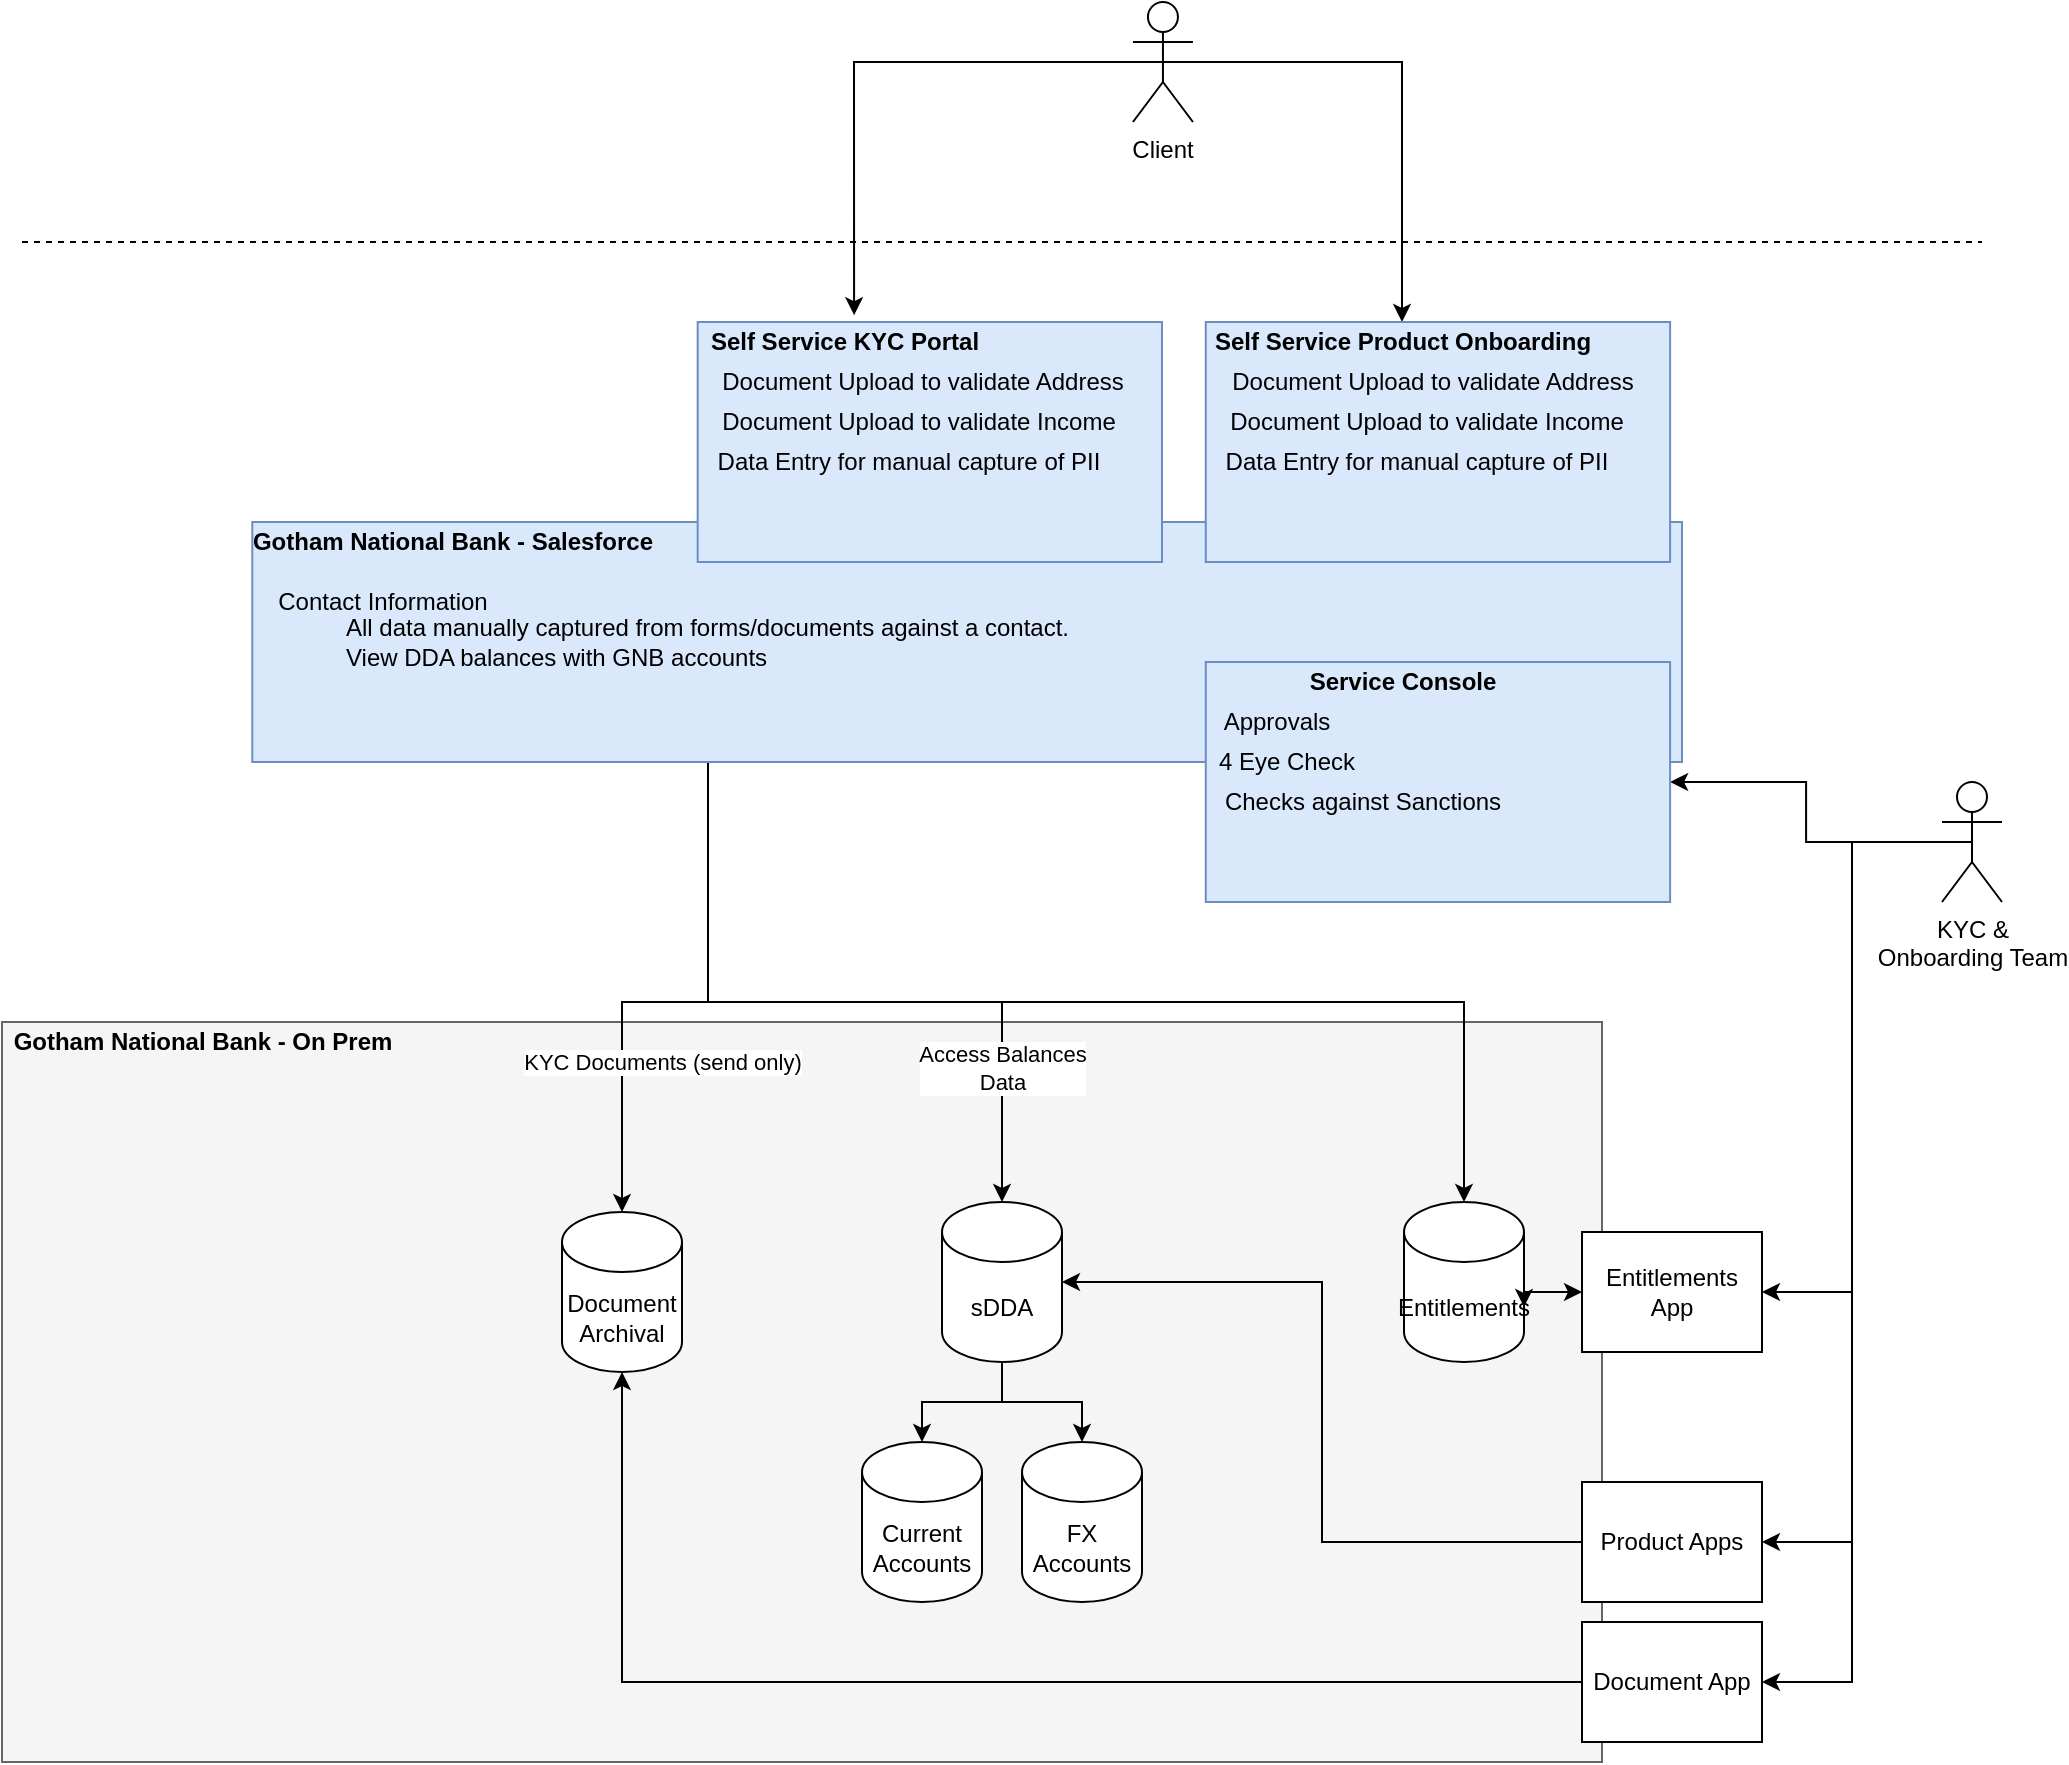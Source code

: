 <mxfile version="15.5.9" type="github" pages="3"><diagram name="Current State Gotham Architecture" id="DhqgxZ59IPgF2unSQX8N"><mxGraphModel dx="2031" dy="2243" grid="1" gridSize="10" guides="1" tooltips="1" connect="1" arrows="1" fold="1" page="1" pageScale="1" pageWidth="827" pageHeight="1169" math="0" shadow="0"><root><mxCell id="L9Ni9yWi-DkaiVigDJqh-0"/><mxCell id="L9Ni9yWi-DkaiVigDJqh-1" parent="L9Ni9yWi-DkaiVigDJqh-0"/><mxCell id="L9Ni9yWi-DkaiVigDJqh-3" value="" style="rounded=0;whiteSpace=wrap;html=1;fillColor=#f5f5f5;fontColor=#333333;strokeColor=#666666;" vertex="1" parent="L9Ni9yWi-DkaiVigDJqh-1"><mxGeometry x="540" y="450" width="800" height="370" as="geometry"/></mxCell><mxCell id="L9Ni9yWi-DkaiVigDJqh-4" value="Gotham National Bank - On Prem" style="text;html=1;align=center;verticalAlign=middle;resizable=0;points=[];autosize=1;strokeColor=none;fillColor=none;fontStyle=1" vertex="1" parent="L9Ni9yWi-DkaiVigDJqh-1"><mxGeometry x="540" y="450" width="200" height="20" as="geometry"/></mxCell><mxCell id="L9Ni9yWi-DkaiVigDJqh-6" style="edgeStyle=orthogonalEdgeStyle;rounded=0;orthogonalLoop=1;jettySize=auto;html=1;exitX=0.5;exitY=0.5;exitDx=0;exitDy=0;exitPerimeter=0;entryX=0.534;entryY=-0.171;entryDx=0;entryDy=0;entryPerimeter=0;" edge="1" parent="L9Ni9yWi-DkaiVigDJqh-1" source="L9Ni9yWi-DkaiVigDJqh-8" target="L9Ni9yWi-DkaiVigDJqh-23"><mxGeometry relative="1" as="geometry"/></mxCell><mxCell id="L9Ni9yWi-DkaiVigDJqh-7" style="edgeStyle=orthogonalEdgeStyle;rounded=0;orthogonalLoop=1;jettySize=auto;html=1;exitX=0.5;exitY=0.5;exitDx=0;exitDy=0;exitPerimeter=0;" edge="1" parent="L9Ni9yWi-DkaiVigDJqh-1" source="L9Ni9yWi-DkaiVigDJqh-8" target="L9Ni9yWi-DkaiVigDJqh-33"><mxGeometry relative="1" as="geometry"><Array as="points"><mxPoint x="1240" y="-30"/></Array></mxGeometry></mxCell><mxCell id="L9Ni9yWi-DkaiVigDJqh-8" value="Client" style="shape=umlActor;verticalLabelPosition=bottom;verticalAlign=top;html=1;outlineConnect=0;" vertex="1" parent="L9Ni9yWi-DkaiVigDJqh-1"><mxGeometry x="1105.47" y="-60" width="30" height="60" as="geometry"/></mxCell><mxCell id="L9Ni9yWi-DkaiVigDJqh-9" value="Document Archival" style="shape=cylinder3;whiteSpace=wrap;html=1;boundedLbl=1;backgroundOutline=1;size=15;" vertex="1" parent="L9Ni9yWi-DkaiVigDJqh-1"><mxGeometry x="820" y="545" width="60" height="80" as="geometry"/></mxCell><mxCell id="L9Ni9yWi-DkaiVigDJqh-10" value="&lt;div&gt;KYC Documents (send only)&lt;br&gt;&lt;/div&gt;" style="edgeStyle=orthogonalEdgeStyle;rounded=0;orthogonalLoop=1;jettySize=auto;html=1;exitX=0.5;exitY=1;exitDx=0;exitDy=0;" edge="1" parent="L9Ni9yWi-DkaiVigDJqh-1" source="L9Ni9yWi-DkaiVigDJqh-19" target="L9Ni9yWi-DkaiVigDJqh-9"><mxGeometry x="0.623" y="20" relative="1" as="geometry"><Array as="points"><mxPoint x="893" y="440"/><mxPoint x="850" y="440"/></Array><mxPoint as="offset"/></mxGeometry></mxCell><mxCell id="L9Ni9yWi-DkaiVigDJqh-11" style="edgeStyle=orthogonalEdgeStyle;rounded=0;orthogonalLoop=1;jettySize=auto;html=1;exitX=0.5;exitY=1;exitDx=0;exitDy=0;exitPerimeter=0;entryX=0.5;entryY=0;entryDx=0;entryDy=0;entryPerimeter=0;" edge="1" parent="L9Ni9yWi-DkaiVigDJqh-1" source="L9Ni9yWi-DkaiVigDJqh-13" target="L9Ni9yWi-DkaiVigDJqh-15"><mxGeometry relative="1" as="geometry"/></mxCell><mxCell id="L9Ni9yWi-DkaiVigDJqh-12" style="edgeStyle=orthogonalEdgeStyle;rounded=0;orthogonalLoop=1;jettySize=auto;html=1;exitX=0.5;exitY=1;exitDx=0;exitDy=0;exitPerimeter=0;" edge="1" parent="L9Ni9yWi-DkaiVigDJqh-1" source="L9Ni9yWi-DkaiVigDJqh-13" target="L9Ni9yWi-DkaiVigDJqh-16"><mxGeometry relative="1" as="geometry"/></mxCell><mxCell id="L9Ni9yWi-DkaiVigDJqh-13" value="sDDA" style="shape=cylinder3;whiteSpace=wrap;html=1;boundedLbl=1;backgroundOutline=1;size=15;fillColor=default;" vertex="1" parent="L9Ni9yWi-DkaiVigDJqh-1"><mxGeometry x="1010" y="540" width="60" height="80" as="geometry"/></mxCell><mxCell id="L9Ni9yWi-DkaiVigDJqh-14" value="&lt;div&gt;Access Balances&lt;br&gt;&lt;/div&gt;&lt;div&gt;Data&lt;br&gt;&lt;/div&gt;" style="edgeStyle=orthogonalEdgeStyle;rounded=0;orthogonalLoop=1;jettySize=auto;html=1;exitX=0.5;exitY=1;exitDx=0;exitDy=0;entryX=0.5;entryY=0;entryDx=0;entryDy=0;entryPerimeter=0;" edge="1" parent="L9Ni9yWi-DkaiVigDJqh-1" source="L9Ni9yWi-DkaiVigDJqh-19" target="L9Ni9yWi-DkaiVigDJqh-13"><mxGeometry x="0.731" relative="1" as="geometry"><Array as="points"><mxPoint x="893" y="440"/><mxPoint x="1040" y="440"/></Array><mxPoint as="offset"/></mxGeometry></mxCell><mxCell id="L9Ni9yWi-DkaiVigDJqh-15" value="Current Accounts" style="shape=cylinder3;whiteSpace=wrap;html=1;boundedLbl=1;backgroundOutline=1;size=15;fillColor=default;" vertex="1" parent="L9Ni9yWi-DkaiVigDJqh-1"><mxGeometry x="970" y="660" width="60" height="80" as="geometry"/></mxCell><mxCell id="L9Ni9yWi-DkaiVigDJqh-16" value="FX Accounts" style="shape=cylinder3;whiteSpace=wrap;html=1;boundedLbl=1;backgroundOutline=1;size=15;fillColor=default;" vertex="1" parent="L9Ni9yWi-DkaiVigDJqh-1"><mxGeometry x="1050" y="660" width="60" height="80" as="geometry"/></mxCell><mxCell id="L9Ni9yWi-DkaiVigDJqh-17" style="edgeStyle=orthogonalEdgeStyle;rounded=0;orthogonalLoop=1;jettySize=auto;html=1;exitX=0.5;exitY=1;exitDx=0;exitDy=0;" edge="1" parent="L9Ni9yWi-DkaiVigDJqh-1" source="L9Ni9yWi-DkaiVigDJqh-19" target="L9Ni9yWi-DkaiVigDJqh-18"><mxGeometry relative="1" as="geometry"><mxPoint x="1270.0" y="430" as="targetPoint"/><Array as="points"><mxPoint x="893" y="440"/><mxPoint x="1271" y="440"/></Array></mxGeometry></mxCell><mxCell id="L9Ni9yWi-DkaiVigDJqh-18" value="Entitlements" style="shape=cylinder3;whiteSpace=wrap;html=1;boundedLbl=1;backgroundOutline=1;size=15;fillColor=default;" vertex="1" parent="L9Ni9yWi-DkaiVigDJqh-1"><mxGeometry x="1241" y="540" width="60" height="80" as="geometry"/></mxCell><mxCell id="L9Ni9yWi-DkaiVigDJqh-19" value="" style="rounded=0;whiteSpace=wrap;html=1;fillColor=#dae8fc;strokeColor=#6c8ebf;" vertex="1" parent="L9Ni9yWi-DkaiVigDJqh-1"><mxGeometry x="665.14" y="200" width="714.86" height="120" as="geometry"/></mxCell><mxCell id="L9Ni9yWi-DkaiVigDJqh-20" value="Gotham National Bank - Salesforce" style="text;html=1;align=center;verticalAlign=middle;resizable=0;points=[];autosize=1;strokeColor=none;fillColor=none;fontStyle=1" vertex="1" parent="L9Ni9yWi-DkaiVigDJqh-1"><mxGeometry x="660" y="200" width="210" height="20" as="geometry"/></mxCell><mxCell id="L9Ni9yWi-DkaiVigDJqh-21" value="" style="group" vertex="1" connectable="0" parent="L9Ni9yWi-DkaiVigDJqh-1"><mxGeometry x="885.95" y="100" width="249.516" height="120" as="geometry"/></mxCell><mxCell id="L9Ni9yWi-DkaiVigDJqh-22" value="" style="rounded=0;whiteSpace=wrap;html=1;fillColor=#dae8fc;strokeColor=#6c8ebf;" vertex="1" parent="L9Ni9yWi-DkaiVigDJqh-21"><mxGeometry x="1.884" width="232.166" height="120" as="geometry"/></mxCell><mxCell id="L9Ni9yWi-DkaiVigDJqh-23" value="Self Service KYC Portal" style="text;html=1;align=center;verticalAlign=middle;resizable=0;points=[];autosize=1;strokeColor=none;fillColor=none;fontStyle=1" vertex="1" parent="L9Ni9yWi-DkaiVigDJqh-21"><mxGeometry x="-0.001" width="150" height="20" as="geometry"/></mxCell><mxCell id="L9Ni9yWi-DkaiVigDJqh-24" value="Document Upload to validate Address" style="text;html=1;align=center;verticalAlign=middle;resizable=0;points=[];autosize=1;strokeColor=none;fillColor=none;" vertex="1" parent="L9Ni9yWi-DkaiVigDJqh-21"><mxGeometry x="4.515" y="20" width="220" height="20" as="geometry"/></mxCell><mxCell id="L9Ni9yWi-DkaiVigDJqh-25" value="Document Upload to validate Income" style="text;html=1;align=center;verticalAlign=middle;resizable=0;points=[];autosize=1;strokeColor=none;fillColor=none;" vertex="1" parent="L9Ni9yWi-DkaiVigDJqh-21"><mxGeometry x="1.886" y="40" width="220" height="20" as="geometry"/></mxCell><mxCell id="L9Ni9yWi-DkaiVigDJqh-26" value="Data Entry for manual capture of PII" style="text;html=1;align=center;verticalAlign=middle;resizable=0;points=[];autosize=1;strokeColor=none;fillColor=none;" vertex="1" parent="L9Ni9yWi-DkaiVigDJqh-21"><mxGeometry x="1.886" y="60" width="210" height="20" as="geometry"/></mxCell><mxCell id="L9Ni9yWi-DkaiVigDJqh-30" value="" style="endArrow=none;dashed=1;html=1;rounded=0;" edge="1" parent="L9Ni9yWi-DkaiVigDJqh-1"><mxGeometry width="50" height="50" relative="1" as="geometry"><mxPoint x="550" y="60" as="sourcePoint"/><mxPoint x="1530" y="60" as="targetPoint"/></mxGeometry></mxCell><mxCell id="L9Ni9yWi-DkaiVigDJqh-31" value="" style="group" vertex="1" connectable="0" parent="L9Ni9yWi-DkaiVigDJqh-1"><mxGeometry x="1140" y="100" width="249.516" height="120" as="geometry"/></mxCell><mxCell id="L9Ni9yWi-DkaiVigDJqh-32" value="" style="rounded=0;whiteSpace=wrap;html=1;fillColor=#dae8fc;strokeColor=#6c8ebf;" vertex="1" parent="L9Ni9yWi-DkaiVigDJqh-31"><mxGeometry x="1.884" width="232.166" height="120" as="geometry"/></mxCell><mxCell id="L9Ni9yWi-DkaiVigDJqh-33" value="Self Service Product Onboarding" style="text;html=1;align=center;verticalAlign=middle;resizable=0;points=[];autosize=1;strokeColor=none;fillColor=none;fontStyle=1" vertex="1" parent="L9Ni9yWi-DkaiVigDJqh-31"><mxGeometry x="-0.001" width="200" height="20" as="geometry"/></mxCell><mxCell id="L9Ni9yWi-DkaiVigDJqh-34" value="Document Upload to validate Address" style="text;html=1;align=center;verticalAlign=middle;resizable=0;points=[];autosize=1;strokeColor=none;fillColor=none;" vertex="1" parent="L9Ni9yWi-DkaiVigDJqh-31"><mxGeometry x="4.515" y="20" width="220" height="20" as="geometry"/></mxCell><mxCell id="L9Ni9yWi-DkaiVigDJqh-35" value="Document Upload to validate Income" style="text;html=1;align=center;verticalAlign=middle;resizable=0;points=[];autosize=1;strokeColor=none;fillColor=none;" vertex="1" parent="L9Ni9yWi-DkaiVigDJqh-31"><mxGeometry x="1.886" y="40" width="220" height="20" as="geometry"/></mxCell><mxCell id="L9Ni9yWi-DkaiVigDJqh-36" value="Data Entry for manual capture of PII" style="text;html=1;align=center;verticalAlign=middle;resizable=0;points=[];autosize=1;strokeColor=none;fillColor=none;" vertex="1" parent="L9Ni9yWi-DkaiVigDJqh-31"><mxGeometry x="1.886" y="60" width="210" height="20" as="geometry"/></mxCell><mxCell id="L9Ni9yWi-DkaiVigDJqh-37" style="edgeStyle=orthogonalEdgeStyle;rounded=0;orthogonalLoop=1;jettySize=auto;html=1;exitX=0.5;exitY=0.5;exitDx=0;exitDy=0;exitPerimeter=0;entryX=1;entryY=0.5;entryDx=0;entryDy=0;" edge="1" parent="L9Ni9yWi-DkaiVigDJqh-1" source="L9Ni9yWi-DkaiVigDJqh-38" target="L9Ni9yWi-DkaiVigDJqh-40"><mxGeometry relative="1" as="geometry"/></mxCell><mxCell id="L9Ni9yWi-DkaiVigDJqh-47" style="edgeStyle=orthogonalEdgeStyle;rounded=0;orthogonalLoop=1;jettySize=auto;html=1;exitX=0.5;exitY=0.5;exitDx=0;exitDy=0;exitPerimeter=0;entryX=1;entryY=0.5;entryDx=0;entryDy=0;" edge="1" parent="L9Ni9yWi-DkaiVigDJqh-1" source="L9Ni9yWi-DkaiVigDJqh-38" target="L9Ni9yWi-DkaiVigDJqh-46"><mxGeometry relative="1" as="geometry"/></mxCell><mxCell id="L9Ni9yWi-DkaiVigDJqh-50" style="edgeStyle=orthogonalEdgeStyle;rounded=0;orthogonalLoop=1;jettySize=auto;html=1;exitX=0.5;exitY=0.5;exitDx=0;exitDy=0;exitPerimeter=0;entryX=1;entryY=0.5;entryDx=0;entryDy=0;" edge="1" parent="L9Ni9yWi-DkaiVigDJqh-1" source="L9Ni9yWi-DkaiVigDJqh-38" target="L9Ni9yWi-DkaiVigDJqh-48"><mxGeometry relative="1" as="geometry"/></mxCell><mxCell id="L9Ni9yWi-DkaiVigDJqh-51" style="edgeStyle=orthogonalEdgeStyle;rounded=0;orthogonalLoop=1;jettySize=auto;html=1;exitX=0.5;exitY=0.5;exitDx=0;exitDy=0;exitPerimeter=0;entryX=1;entryY=0.5;entryDx=0;entryDy=0;" edge="1" parent="L9Ni9yWi-DkaiVigDJqh-1" source="L9Ni9yWi-DkaiVigDJqh-38" target="L9Ni9yWi-DkaiVigDJqh-49"><mxGeometry relative="1" as="geometry"/></mxCell><mxCell id="L9Ni9yWi-DkaiVigDJqh-38" value="&lt;div&gt;KYC &amp;amp;&lt;br&gt;&lt;/div&gt;&lt;div&gt;Onboarding Team&lt;/div&gt;" style="shape=umlActor;verticalLabelPosition=bottom;verticalAlign=top;html=1;outlineConnect=0;fillColor=default;" vertex="1" parent="L9Ni9yWi-DkaiVigDJqh-1"><mxGeometry x="1510" y="330" width="30" height="60" as="geometry"/></mxCell><mxCell id="L9Ni9yWi-DkaiVigDJqh-39" value="" style="group" vertex="1" connectable="0" parent="L9Ni9yWi-DkaiVigDJqh-1"><mxGeometry x="1140" y="270" width="249.516" height="120" as="geometry"/></mxCell><mxCell id="L9Ni9yWi-DkaiVigDJqh-40" value="" style="rounded=0;whiteSpace=wrap;html=1;fillColor=#dae8fc;strokeColor=#6c8ebf;" vertex="1" parent="L9Ni9yWi-DkaiVigDJqh-39"><mxGeometry x="1.884" width="232.166" height="120" as="geometry"/></mxCell><mxCell id="L9Ni9yWi-DkaiVigDJqh-41" value="Service Console" style="text;html=1;align=center;verticalAlign=middle;resizable=0;points=[];autosize=1;strokeColor=none;fillColor=none;fontStyle=1" vertex="1" parent="L9Ni9yWi-DkaiVigDJqh-39"><mxGeometry x="44.999" width="110" height="20" as="geometry"/></mxCell><mxCell id="L9Ni9yWi-DkaiVigDJqh-42" value="Approvals" style="text;html=1;align=center;verticalAlign=middle;resizable=0;points=[];autosize=1;strokeColor=none;fillColor=none;" vertex="1" parent="L9Ni9yWi-DkaiVigDJqh-39"><mxGeometry x="1.88" y="20" width="70" height="20" as="geometry"/></mxCell><mxCell id="L9Ni9yWi-DkaiVigDJqh-43" value="4 Eye Check" style="text;html=1;align=center;verticalAlign=middle;resizable=0;points=[];autosize=1;strokeColor=none;fillColor=none;" vertex="1" parent="L9Ni9yWi-DkaiVigDJqh-39"><mxGeometry x="1.88" y="40" width="80" height="20" as="geometry"/></mxCell><mxCell id="L9Ni9yWi-DkaiVigDJqh-44" value="Checks against Sanctions " style="text;html=1;align=center;verticalAlign=middle;resizable=0;points=[];autosize=1;strokeColor=none;fillColor=none;" vertex="1" parent="L9Ni9yWi-DkaiVigDJqh-39"><mxGeometry x="1.066e-13" y="60" width="160" height="20" as="geometry"/></mxCell><mxCell id="O34wOoreDsQZOh8GfSBE-0" style="edgeStyle=orthogonalEdgeStyle;rounded=0;orthogonalLoop=1;jettySize=auto;html=1;exitX=0;exitY=0.5;exitDx=0;exitDy=0;entryX=1;entryY=0;entryDx=0;entryDy=52.5;entryPerimeter=0;startArrow=classic;startFill=1;strokeWidth=1;" edge="1" parent="L9Ni9yWi-DkaiVigDJqh-1" source="L9Ni9yWi-DkaiVigDJqh-46" target="L9Ni9yWi-DkaiVigDJqh-18"><mxGeometry relative="1" as="geometry"/></mxCell><mxCell id="L9Ni9yWi-DkaiVigDJqh-46" value="&lt;div&gt;Entitlements&lt;/div&gt;&lt;div&gt;App&lt;br&gt;&lt;/div&gt;" style="rounded=0;whiteSpace=wrap;html=1;fillColor=default;" vertex="1" parent="L9Ni9yWi-DkaiVigDJqh-1"><mxGeometry x="1330" y="555" width="90" height="60" as="geometry"/></mxCell><mxCell id="L9Ni9yWi-DkaiVigDJqh-53" style="edgeStyle=orthogonalEdgeStyle;rounded=0;orthogonalLoop=1;jettySize=auto;html=1;exitX=0;exitY=0.5;exitDx=0;exitDy=0;entryX=1;entryY=0.5;entryDx=0;entryDy=0;entryPerimeter=0;" edge="1" parent="L9Ni9yWi-DkaiVigDJqh-1" source="L9Ni9yWi-DkaiVigDJqh-48" target="L9Ni9yWi-DkaiVigDJqh-13"><mxGeometry relative="1" as="geometry"/></mxCell><mxCell id="L9Ni9yWi-DkaiVigDJqh-48" value="Product Apps" style="rounded=0;whiteSpace=wrap;html=1;fillColor=default;" vertex="1" parent="L9Ni9yWi-DkaiVigDJqh-1"><mxGeometry x="1330" y="680" width="90" height="60" as="geometry"/></mxCell><mxCell id="L9Ni9yWi-DkaiVigDJqh-54" style="edgeStyle=orthogonalEdgeStyle;rounded=0;orthogonalLoop=1;jettySize=auto;html=1;exitX=0;exitY=0.5;exitDx=0;exitDy=0;entryX=0.5;entryY=1;entryDx=0;entryDy=0;entryPerimeter=0;" edge="1" parent="L9Ni9yWi-DkaiVigDJqh-1" source="L9Ni9yWi-DkaiVigDJqh-49" target="L9Ni9yWi-DkaiVigDJqh-9"><mxGeometry relative="1" as="geometry"/></mxCell><mxCell id="L9Ni9yWi-DkaiVigDJqh-49" value="Document App" style="rounded=0;whiteSpace=wrap;html=1;fillColor=default;" vertex="1" parent="L9Ni9yWi-DkaiVigDJqh-1"><mxGeometry x="1330" y="750" width="90" height="60" as="geometry"/></mxCell><mxCell id="Ic45ZnxYUU0Ax6_5zXxS-0" value="&lt;div&gt;Contact Information&lt;br&gt;&lt;/div&gt;" style="text;html=1;align=center;verticalAlign=middle;resizable=0;points=[];autosize=1;strokeColor=none;fillColor=none;" vertex="1" parent="L9Ni9yWi-DkaiVigDJqh-1"><mxGeometry x="670.0" y="230" width="120" height="20" as="geometry"/></mxCell><mxCell id="Ic45ZnxYUU0Ax6_5zXxS-1" value="&lt;div&gt;All data manually captured from forms/documents against a contact.&lt;/div&gt;&lt;div&gt;View DDA balances with GNB accounts&lt;br&gt;&lt;/div&gt;" style="text;html=1;align=left;verticalAlign=middle;resizable=0;points=[];autosize=1;strokeColor=none;fillColor=none;" vertex="1" parent="L9Ni9yWi-DkaiVigDJqh-1"><mxGeometry x="710" y="245" width="390" height="30" as="geometry"/></mxCell></root></mxGraphModel></diagram><diagram name="What should improve" id="sIiBreh2KDUEda_cOQu7"><mxGraphModel dx="2031" dy="2243" grid="1" gridSize="10" guides="1" tooltips="1" connect="1" arrows="1" fold="1" page="1" pageScale="1" pageWidth="827" pageHeight="1169" math="0" shadow="0"><root><mxCell id="ol1a8Y_Lk9VTpkjOBViA-0"/><mxCell id="ol1a8Y_Lk9VTpkjOBViA-1" parent="ol1a8Y_Lk9VTpkjOBViA-0"/><mxCell id="QCJ15FAVGqGgxZp-jieX-12" style="edgeStyle=orthogonalEdgeStyle;rounded=0;orthogonalLoop=1;jettySize=auto;html=1;exitX=1;exitY=0.5;exitDx=0;exitDy=0;entryX=0.5;entryY=0;entryDx=0;entryDy=0;startArrow=classic;startFill=1;" edge="1" parent="ol1a8Y_Lk9VTpkjOBViA-1" source="QCJ15FAVGqGgxZp-jieX-11" target="QCJ15FAVGqGgxZp-jieX-2"><mxGeometry relative="1" as="geometry"/></mxCell><mxCell id="QCJ15FAVGqGgxZp-jieX-11" value="" style="rounded=0;whiteSpace=wrap;html=1;fillColor=default;" vertex="1" parent="ol1a8Y_Lk9VTpkjOBViA-1"><mxGeometry x="960" y="-240" width="340" height="130" as="geometry"/></mxCell><mxCell id="ol1a8Y_Lk9VTpkjOBViA-3" value="" style="rounded=0;whiteSpace=wrap;html=1;fillColor=#f5f5f5;fontColor=#333333;strokeColor=#666666;" vertex="1" parent="ol1a8Y_Lk9VTpkjOBViA-1"><mxGeometry x="540" y="450" width="800" height="370" as="geometry"/></mxCell><mxCell id="ol1a8Y_Lk9VTpkjOBViA-4" value="Gotham National Bank - On Prem" style="text;html=1;align=center;verticalAlign=middle;resizable=0;points=[];autosize=1;strokeColor=none;fillColor=none;fontStyle=1" vertex="1" parent="ol1a8Y_Lk9VTpkjOBViA-1"><mxGeometry x="540" y="450" width="200" height="20" as="geometry"/></mxCell><mxCell id="ol1a8Y_Lk9VTpkjOBViA-5" style="edgeStyle=orthogonalEdgeStyle;rounded=0;orthogonalLoop=1;jettySize=auto;html=1;exitX=0.5;exitY=0.5;exitDx=0;exitDy=0;exitPerimeter=0;entryX=0.534;entryY=-0.171;entryDx=0;entryDy=0;entryPerimeter=0;" edge="1" parent="ol1a8Y_Lk9VTpkjOBViA-1" source="ol1a8Y_Lk9VTpkjOBViA-7" target="ol1a8Y_Lk9VTpkjOBViA-22"><mxGeometry relative="1" as="geometry"/></mxCell><mxCell id="ol1a8Y_Lk9VTpkjOBViA-6" style="edgeStyle=orthogonalEdgeStyle;rounded=0;orthogonalLoop=1;jettySize=auto;html=1;exitX=0.5;exitY=0.5;exitDx=0;exitDy=0;exitPerimeter=0;" edge="1" parent="ol1a8Y_Lk9VTpkjOBViA-1" source="ol1a8Y_Lk9VTpkjOBViA-7" target="ol1a8Y_Lk9VTpkjOBViA-32"><mxGeometry relative="1" as="geometry"><Array as="points"><mxPoint x="1240" y="-30"/></Array></mxGeometry></mxCell><mxCell id="ol1a8Y_Lk9VTpkjOBViA-7" value="Client" style="shape=umlActor;verticalLabelPosition=bottom;verticalAlign=top;html=1;outlineConnect=0;" vertex="1" parent="ol1a8Y_Lk9VTpkjOBViA-1"><mxGeometry x="1105.47" y="-60" width="30" height="60" as="geometry"/></mxCell><mxCell id="ol1a8Y_Lk9VTpkjOBViA-8" value="Document Archival" style="shape=cylinder3;whiteSpace=wrap;html=1;boundedLbl=1;backgroundOutline=1;size=15;" vertex="1" parent="ol1a8Y_Lk9VTpkjOBViA-1"><mxGeometry x="820" y="545" width="60" height="80" as="geometry"/></mxCell><mxCell id="ol1a8Y_Lk9VTpkjOBViA-9" value="&lt;div&gt;KYC Documents (send only)&lt;br&gt;&lt;/div&gt;" style="edgeStyle=orthogonalEdgeStyle;rounded=0;orthogonalLoop=1;jettySize=auto;html=1;exitX=0.5;exitY=1;exitDx=0;exitDy=0;" edge="1" parent="ol1a8Y_Lk9VTpkjOBViA-1" source="ol1a8Y_Lk9VTpkjOBViA-18" target="ol1a8Y_Lk9VTpkjOBViA-8"><mxGeometry x="0.623" y="20" relative="1" as="geometry"><Array as="points"><mxPoint x="893" y="440"/><mxPoint x="850" y="440"/></Array><mxPoint as="offset"/></mxGeometry></mxCell><mxCell id="ol1a8Y_Lk9VTpkjOBViA-10" style="edgeStyle=orthogonalEdgeStyle;rounded=0;orthogonalLoop=1;jettySize=auto;html=1;exitX=0.5;exitY=1;exitDx=0;exitDy=0;exitPerimeter=0;entryX=0.5;entryY=0;entryDx=0;entryDy=0;entryPerimeter=0;" edge="1" parent="ol1a8Y_Lk9VTpkjOBViA-1" source="ol1a8Y_Lk9VTpkjOBViA-12" target="ol1a8Y_Lk9VTpkjOBViA-14"><mxGeometry relative="1" as="geometry"/></mxCell><mxCell id="ol1a8Y_Lk9VTpkjOBViA-11" style="edgeStyle=orthogonalEdgeStyle;rounded=0;orthogonalLoop=1;jettySize=auto;html=1;exitX=0.5;exitY=1;exitDx=0;exitDy=0;exitPerimeter=0;" edge="1" parent="ol1a8Y_Lk9VTpkjOBViA-1" source="ol1a8Y_Lk9VTpkjOBViA-12" target="ol1a8Y_Lk9VTpkjOBViA-15"><mxGeometry relative="1" as="geometry"/></mxCell><mxCell id="ol1a8Y_Lk9VTpkjOBViA-12" value="sDDA" style="shape=cylinder3;whiteSpace=wrap;html=1;boundedLbl=1;backgroundOutline=1;size=15;fillColor=default;" vertex="1" parent="ol1a8Y_Lk9VTpkjOBViA-1"><mxGeometry x="1010" y="540" width="60" height="80" as="geometry"/></mxCell><mxCell id="ol1a8Y_Lk9VTpkjOBViA-13" value="&lt;div&gt;Access Balances&lt;br&gt;&lt;/div&gt;&lt;div&gt;Data&lt;br&gt;&lt;/div&gt;" style="edgeStyle=orthogonalEdgeStyle;rounded=0;orthogonalLoop=1;jettySize=auto;html=1;exitX=0.5;exitY=1;exitDx=0;exitDy=0;entryX=0.5;entryY=0;entryDx=0;entryDy=0;entryPerimeter=0;" edge="1" parent="ol1a8Y_Lk9VTpkjOBViA-1" source="ol1a8Y_Lk9VTpkjOBViA-18" target="ol1a8Y_Lk9VTpkjOBViA-12"><mxGeometry x="0.731" relative="1" as="geometry"><Array as="points"><mxPoint x="893" y="440"/><mxPoint x="1040" y="440"/></Array><mxPoint as="offset"/></mxGeometry></mxCell><mxCell id="ol1a8Y_Lk9VTpkjOBViA-14" value="Current Accounts" style="shape=cylinder3;whiteSpace=wrap;html=1;boundedLbl=1;backgroundOutline=1;size=15;fillColor=default;" vertex="1" parent="ol1a8Y_Lk9VTpkjOBViA-1"><mxGeometry x="970" y="660" width="60" height="80" as="geometry"/></mxCell><mxCell id="ol1a8Y_Lk9VTpkjOBViA-15" value="FX Accounts" style="shape=cylinder3;whiteSpace=wrap;html=1;boundedLbl=1;backgroundOutline=1;size=15;fillColor=default;" vertex="1" parent="ol1a8Y_Lk9VTpkjOBViA-1"><mxGeometry x="1050" y="660" width="60" height="80" as="geometry"/></mxCell><mxCell id="ol1a8Y_Lk9VTpkjOBViA-16" style="edgeStyle=orthogonalEdgeStyle;rounded=0;orthogonalLoop=1;jettySize=auto;html=1;exitX=0.5;exitY=1;exitDx=0;exitDy=0;" edge="1" parent="ol1a8Y_Lk9VTpkjOBViA-1" source="ol1a8Y_Lk9VTpkjOBViA-18" target="ol1a8Y_Lk9VTpkjOBViA-17"><mxGeometry relative="1" as="geometry"><mxPoint x="1270.0" y="430" as="targetPoint"/><Array as="points"><mxPoint x="893" y="440"/><mxPoint x="1271" y="440"/></Array></mxGeometry></mxCell><mxCell id="ol1a8Y_Lk9VTpkjOBViA-17" value="Entitlements" style="shape=cylinder3;whiteSpace=wrap;html=1;boundedLbl=1;backgroundOutline=1;size=15;fillColor=default;" vertex="1" parent="ol1a8Y_Lk9VTpkjOBViA-1"><mxGeometry x="1241" y="540" width="60" height="80" as="geometry"/></mxCell><mxCell id="ol1a8Y_Lk9VTpkjOBViA-18" value="" style="rounded=0;whiteSpace=wrap;html=1;fillColor=#dae8fc;strokeColor=#6c8ebf;" vertex="1" parent="ol1a8Y_Lk9VTpkjOBViA-1"><mxGeometry x="665.14" y="200" width="884.86" height="120" as="geometry"/></mxCell><mxCell id="ol1a8Y_Lk9VTpkjOBViA-19" value="Gotham National Bank - Salesforce" style="text;html=1;align=center;verticalAlign=middle;resizable=0;points=[];autosize=1;strokeColor=none;fillColor=none;fontStyle=1" vertex="1" parent="ol1a8Y_Lk9VTpkjOBViA-1"><mxGeometry x="660" y="200" width="210" height="20" as="geometry"/></mxCell><mxCell id="ol1a8Y_Lk9VTpkjOBViA-26" value="&lt;div&gt;Contact Information&lt;br&gt;&lt;/div&gt;" style="text;html=1;align=center;verticalAlign=middle;resizable=0;points=[];autosize=1;strokeColor=none;fillColor=none;fontStyle=1" vertex="1" parent="ol1a8Y_Lk9VTpkjOBViA-1"><mxGeometry x="665.0" y="230" width="130" height="20" as="geometry"/></mxCell><mxCell id="ol1a8Y_Lk9VTpkjOBViA-29" value="" style="endArrow=none;dashed=1;html=1;rounded=0;" edge="1" parent="ol1a8Y_Lk9VTpkjOBViA-1"><mxGeometry width="50" height="50" relative="1" as="geometry"><mxPoint x="550" y="60" as="sourcePoint"/><mxPoint x="1530" y="60" as="targetPoint"/></mxGeometry></mxCell><mxCell id="ol1a8Y_Lk9VTpkjOBViA-36" style="edgeStyle=orthogonalEdgeStyle;rounded=0;orthogonalLoop=1;jettySize=auto;html=1;exitX=0.5;exitY=0.5;exitDx=0;exitDy=0;exitPerimeter=0;entryX=1;entryY=0.5;entryDx=0;entryDy=0;" edge="1" parent="ol1a8Y_Lk9VTpkjOBViA-1" source="ol1a8Y_Lk9VTpkjOBViA-40" target="ol1a8Y_Lk9VTpkjOBViA-42"><mxGeometry relative="1" as="geometry"/></mxCell><mxCell id="ol1a8Y_Lk9VTpkjOBViA-37" style="edgeStyle=orthogonalEdgeStyle;rounded=0;orthogonalLoop=1;jettySize=auto;html=1;exitX=0.5;exitY=0.5;exitDx=0;exitDy=0;exitPerimeter=0;entryX=1;entryY=0.5;entryDx=0;entryDy=0;" edge="1" parent="ol1a8Y_Lk9VTpkjOBViA-1" source="ol1a8Y_Lk9VTpkjOBViA-40" target="ol1a8Y_Lk9VTpkjOBViA-47"><mxGeometry relative="1" as="geometry"/></mxCell><mxCell id="ol1a8Y_Lk9VTpkjOBViA-38" style="edgeStyle=orthogonalEdgeStyle;rounded=0;orthogonalLoop=1;jettySize=auto;html=1;exitX=0.5;exitY=0.5;exitDx=0;exitDy=0;exitPerimeter=0;entryX=1;entryY=0.5;entryDx=0;entryDy=0;" edge="1" parent="ol1a8Y_Lk9VTpkjOBViA-1" source="ol1a8Y_Lk9VTpkjOBViA-40" target="ol1a8Y_Lk9VTpkjOBViA-49"><mxGeometry relative="1" as="geometry"/></mxCell><mxCell id="ol1a8Y_Lk9VTpkjOBViA-39" style="edgeStyle=orthogonalEdgeStyle;rounded=0;orthogonalLoop=1;jettySize=auto;html=1;exitX=0.5;exitY=0.5;exitDx=0;exitDy=0;exitPerimeter=0;entryX=1;entryY=0.5;entryDx=0;entryDy=0;fillColor=#f8cecc;strokeColor=#b85450;strokeWidth=3;" edge="1" parent="ol1a8Y_Lk9VTpkjOBViA-1" source="ol1a8Y_Lk9VTpkjOBViA-40" target="ol1a8Y_Lk9VTpkjOBViA-51"><mxGeometry relative="1" as="geometry"/></mxCell><mxCell id="ol1a8Y_Lk9VTpkjOBViA-40" value="&lt;div&gt;KYC &amp;amp;&lt;br&gt;&lt;/div&gt;&lt;div&gt;Onboarding Team&lt;/div&gt;" style="shape=umlActor;verticalLabelPosition=bottom;verticalAlign=top;html=1;outlineConnect=0;fillColor=default;" vertex="1" parent="ol1a8Y_Lk9VTpkjOBViA-1"><mxGeometry x="1510" y="350" width="30" height="60" as="geometry"/></mxCell><mxCell id="ol1a8Y_Lk9VTpkjOBViA-41" value="" style="group" vertex="1" connectable="0" parent="ol1a8Y_Lk9VTpkjOBViA-1"><mxGeometry x="1140" y="270" width="249.516" height="120" as="geometry"/></mxCell><mxCell id="ol1a8Y_Lk9VTpkjOBViA-42" value="" style="rounded=0;whiteSpace=wrap;html=1;fillColor=#dae8fc;strokeColor=#6c8ebf;" vertex="1" parent="ol1a8Y_Lk9VTpkjOBViA-41"><mxGeometry x="1.884" width="232.166" height="120" as="geometry"/></mxCell><mxCell id="ol1a8Y_Lk9VTpkjOBViA-43" value="Service Console" style="text;html=1;align=center;verticalAlign=middle;resizable=0;points=[];autosize=1;strokeColor=none;fillColor=none;fontStyle=1" vertex="1" parent="ol1a8Y_Lk9VTpkjOBViA-41"><mxGeometry x="44.999" width="110" height="20" as="geometry"/></mxCell><mxCell id="ol1a8Y_Lk9VTpkjOBViA-44" value="Approvals" style="text;html=1;align=center;verticalAlign=middle;resizable=0;points=[];autosize=1;strokeColor=none;fillColor=none;" vertex="1" parent="ol1a8Y_Lk9VTpkjOBViA-41"><mxGeometry x="1.88" y="20" width="70" height="20" as="geometry"/></mxCell><mxCell id="ol1a8Y_Lk9VTpkjOBViA-45" value="&lt;div&gt;&lt;br&gt;&lt;/div&gt;&lt;div&gt;&lt;br&gt;&lt;/div&gt;" style="text;html=1;align=center;verticalAlign=middle;resizable=0;points=[];autosize=1;strokeColor=none;fillColor=none;" vertex="1" parent="ol1a8Y_Lk9VTpkjOBViA-41"><mxGeometry x="31.88" y="35" width="20" height="30" as="geometry"/></mxCell><mxCell id="ol1a8Y_Lk9VTpkjOBViA-46" value="Checks against Sanctions " style="text;html=1;align=center;verticalAlign=middle;resizable=0;points=[];autosize=1;strokeColor=none;fillColor=none;" vertex="1" parent="ol1a8Y_Lk9VTpkjOBViA-41"><mxGeometry x="1.066e-13" y="60" width="160" height="20" as="geometry"/></mxCell><mxCell id="31D7JVRqpFe_peGZwiCn-1" style="edgeStyle=orthogonalEdgeStyle;rounded=0;orthogonalLoop=1;jettySize=auto;html=1;exitX=0;exitY=0.5;exitDx=0;exitDy=0;entryX=1;entryY=0;entryDx=0;entryDy=52.5;entryPerimeter=0;startArrow=classic;startFill=1;strokeWidth=1;" edge="1" parent="ol1a8Y_Lk9VTpkjOBViA-1" source="ol1a8Y_Lk9VTpkjOBViA-47" target="ol1a8Y_Lk9VTpkjOBViA-17"><mxGeometry relative="1" as="geometry"/></mxCell><mxCell id="ol1a8Y_Lk9VTpkjOBViA-47" value="&lt;div&gt;Entitlements&lt;/div&gt;&lt;div&gt;App&lt;br&gt;&lt;/div&gt;" style="rounded=0;whiteSpace=wrap;html=1;fillColor=default;" vertex="1" parent="ol1a8Y_Lk9VTpkjOBViA-1"><mxGeometry x="1330" y="555" width="90" height="60" as="geometry"/></mxCell><mxCell id="ol1a8Y_Lk9VTpkjOBViA-48" style="edgeStyle=orthogonalEdgeStyle;rounded=0;orthogonalLoop=1;jettySize=auto;html=1;exitX=0;exitY=0.5;exitDx=0;exitDy=0;entryX=1;entryY=0.5;entryDx=0;entryDy=0;entryPerimeter=0;" edge="1" parent="ol1a8Y_Lk9VTpkjOBViA-1" source="ol1a8Y_Lk9VTpkjOBViA-49" target="ol1a8Y_Lk9VTpkjOBViA-12"><mxGeometry relative="1" as="geometry"/></mxCell><mxCell id="ol1a8Y_Lk9VTpkjOBViA-49" value="Product Apps" style="rounded=0;whiteSpace=wrap;html=1;fillColor=default;" vertex="1" parent="ol1a8Y_Lk9VTpkjOBViA-1"><mxGeometry x="1330" y="680" width="90" height="60" as="geometry"/></mxCell><mxCell id="ol1a8Y_Lk9VTpkjOBViA-50" style="edgeStyle=orthogonalEdgeStyle;rounded=0;orthogonalLoop=1;jettySize=auto;html=1;exitX=0;exitY=0.5;exitDx=0;exitDy=0;entryX=0.5;entryY=1;entryDx=0;entryDy=0;entryPerimeter=0;fillColor=#f8cecc;strokeColor=#b85450;strokeWidth=3;" edge="1" parent="ol1a8Y_Lk9VTpkjOBViA-1" source="ol1a8Y_Lk9VTpkjOBViA-51" target="ol1a8Y_Lk9VTpkjOBViA-8"><mxGeometry relative="1" as="geometry"/></mxCell><mxCell id="ol1a8Y_Lk9VTpkjOBViA-51" value="Document App" style="rounded=0;whiteSpace=wrap;html=1;fillColor=default;" vertex="1" parent="ol1a8Y_Lk9VTpkjOBViA-1"><mxGeometry x="1330" y="750" width="90" height="60" as="geometry"/></mxCell><mxCell id="QCJ15FAVGqGgxZp-jieX-0" value="TInk" style="text;html=1;align=center;verticalAlign=middle;resizable=0;points=[];autosize=1;strokeColor=none;fillColor=none;" vertex="1" parent="ol1a8Y_Lk9VTpkjOBViA-1"><mxGeometry x="1790" y="100" width="40" height="20" as="geometry"/></mxCell><mxCell id="QCJ15FAVGqGgxZp-jieX-2" value="Tink Link" style="rounded=0;whiteSpace=wrap;html=1;fillColor=default;" vertex="1" parent="ol1a8Y_Lk9VTpkjOBViA-1"><mxGeometry x="1860" y="60" width="120" height="60" as="geometry"/></mxCell><mxCell id="QCJ15FAVGqGgxZp-jieX-9" style="edgeStyle=orthogonalEdgeStyle;rounded=0;orthogonalLoop=1;jettySize=auto;html=1;exitX=0.5;exitY=1;exitDx=0;exitDy=0;entryX=0.5;entryY=0.5;entryDx=0;entryDy=0;entryPerimeter=0;" edge="1" parent="ol1a8Y_Lk9VTpkjOBViA-1" source="QCJ15FAVGqGgxZp-jieX-4" target="ol1a8Y_Lk9VTpkjOBViA-7"><mxGeometry relative="1" as="geometry"><Array as="points"><mxPoint x="1060" y="-30"/></Array></mxGeometry></mxCell><mxCell id="QCJ15FAVGqGgxZp-jieX-4" value="Arkham Current Account" style="rounded=1;whiteSpace=wrap;html=1;fillColor=default;" vertex="1" parent="ol1a8Y_Lk9VTpkjOBViA-1"><mxGeometry x="1000" y="-200" width="120" height="60" as="geometry"/></mxCell><mxCell id="QCJ15FAVGqGgxZp-jieX-10" style="edgeStyle=orthogonalEdgeStyle;rounded=0;orthogonalLoop=1;jettySize=auto;html=1;exitX=0.5;exitY=1;exitDx=0;exitDy=0;entryX=0.5;entryY=0.5;entryDx=0;entryDy=0;entryPerimeter=0;" edge="1" parent="ol1a8Y_Lk9VTpkjOBViA-1" source="QCJ15FAVGqGgxZp-jieX-5" target="ol1a8Y_Lk9VTpkjOBViA-7"><mxGeometry relative="1" as="geometry"><Array as="points"><mxPoint x="1210" y="-30"/></Array></mxGeometry></mxCell><mxCell id="QCJ15FAVGqGgxZp-jieX-5" value="Wayne Mortgage" style="rounded=1;whiteSpace=wrap;html=1;fillColor=default;" vertex="1" parent="ol1a8Y_Lk9VTpkjOBViA-1"><mxGeometry x="1150" y="-200" width="120" height="60" as="geometry"/></mxCell><mxCell id="QCJ15FAVGqGgxZp-jieX-13" value="Income Check" style="rounded=0;whiteSpace=wrap;html=1;fillColor=#fff2cc;strokeColor=#d6b656;" vertex="1" parent="ol1a8Y_Lk9VTpkjOBViA-1"><mxGeometry x="1710" y="130" width="120" height="60" as="geometry"/></mxCell><mxCell id="ol1a8Y_Lk9VTpkjOBViA-21" value="" style="rounded=0;whiteSpace=wrap;html=1;fillColor=#dae8fc;strokeColor=#6c8ebf;" vertex="1" parent="ol1a8Y_Lk9VTpkjOBViA-1"><mxGeometry x="887.834" y="100" width="232.166" height="120" as="geometry"/></mxCell><mxCell id="ol1a8Y_Lk9VTpkjOBViA-22" value="Self Service KYC Portal" style="text;html=1;align=center;verticalAlign=middle;resizable=0;points=[];autosize=1;strokeColor=none;fillColor=none;fontStyle=1" vertex="1" parent="ol1a8Y_Lk9VTpkjOBViA-1"><mxGeometry x="885.949" y="100" width="150" height="20" as="geometry"/></mxCell><mxCell id="ol1a8Y_Lk9VTpkjOBViA-23" value="Document Upload to validate Address" style="text;html=1;align=center;verticalAlign=middle;resizable=0;points=[];autosize=1;strokeColor=none;fillColor=none;" vertex="1" parent="ol1a8Y_Lk9VTpkjOBViA-1"><mxGeometry x="890.465" y="120" width="220" height="20" as="geometry"/></mxCell><mxCell id="ol1a8Y_Lk9VTpkjOBViA-24" value="&lt;b&gt;Document Upload to validate Income&lt;/b&gt;" style="text;html=1;align=center;verticalAlign=middle;resizable=0;points=[];autosize=1;strokeColor=#b85450;fillColor=#f8cecc;" vertex="1" parent="ol1a8Y_Lk9VTpkjOBViA-1"><mxGeometry x="887.836" y="140" width="220" height="20" as="geometry"/></mxCell><mxCell id="ol1a8Y_Lk9VTpkjOBViA-25" value="Data Entry for manual capture of PII" style="text;html=1;align=center;verticalAlign=middle;resizable=0;points=[];autosize=1;strokeColor=none;fillColor=none;" vertex="1" parent="ol1a8Y_Lk9VTpkjOBViA-1"><mxGeometry x="887.836" y="160" width="210" height="20" as="geometry"/></mxCell><mxCell id="QCJ15FAVGqGgxZp-jieX-16" style="edgeStyle=orthogonalEdgeStyle;rounded=0;orthogonalLoop=1;jettySize=auto;html=1;exitX=1;exitY=0.5;exitDx=0;exitDy=0;entryX=0;entryY=0.5;entryDx=0;entryDy=0;startArrow=classic;startFill=1;" edge="1" parent="ol1a8Y_Lk9VTpkjOBViA-1" source="QCJ15FAVGqGgxZp-jieX-15" target="QCJ15FAVGqGgxZp-jieX-13"><mxGeometry relative="1" as="geometry"/></mxCell><mxCell id="0NBVHXEz5uY4Epohy6Gq-1" style="edgeStyle=orthogonalEdgeStyle;rounded=0;orthogonalLoop=1;jettySize=auto;html=1;exitX=1;exitY=0.5;exitDx=0;exitDy=0;entryX=0;entryY=0.5;entryDx=0;entryDy=0;startArrow=classic;startFill=1;strokeWidth=1;" edge="1" parent="ol1a8Y_Lk9VTpkjOBViA-1" source="QCJ15FAVGqGgxZp-jieX-15" target="0NBVHXEz5uY4Epohy6Gq-0"><mxGeometry relative="1" as="geometry"/></mxCell><mxCell id="0NBVHXEz5uY4Epohy6Gq-3" style="edgeStyle=orthogonalEdgeStyle;rounded=0;orthogonalLoop=1;jettySize=auto;html=1;exitX=1;exitY=0.5;exitDx=0;exitDy=0;entryX=0;entryY=0.5;entryDx=0;entryDy=0;startArrow=classic;startFill=1;strokeWidth=1;" edge="1" parent="ol1a8Y_Lk9VTpkjOBViA-1" source="QCJ15FAVGqGgxZp-jieX-15" target="0NBVHXEz5uY4Epohy6Gq-2"><mxGeometry relative="1" as="geometry"/></mxCell><mxCell id="QCJ15FAVGqGgxZp-jieX-15" value="Tink Integration" style="rounded=1;whiteSpace=wrap;html=1;fillColor=#ffe6cc;strokeColor=#d79b00;" vertex="1" parent="ol1a8Y_Lk9VTpkjOBViA-1"><mxGeometry x="1460" y="230" width="120" height="60" as="geometry"/></mxCell><mxCell id="O2MRyd23tOqUuMKTmXrN-0" value="" style="rounded=0;whiteSpace=wrap;html=1;fillColor=#ffe6cc;strokeColor=#d79b00;" vertex="1" parent="ol1a8Y_Lk9VTpkjOBViA-1"><mxGeometry x="1790" y="100" width="190" height="250" as="geometry"/></mxCell><mxCell id="O2MRyd23tOqUuMKTmXrN-1" value="Tink API" style="text;html=1;align=center;verticalAlign=middle;resizable=0;points=[];autosize=1;strokeColor=none;fillColor=none;fontStyle=1" vertex="1" parent="ol1a8Y_Lk9VTpkjOBViA-1"><mxGeometry x="1790" y="100" width="60" height="20" as="geometry"/></mxCell><mxCell id="O2MRyd23tOqUuMKTmXrN-2" value="Tink Link" style="rounded=0;whiteSpace=wrap;html=1;fillColor=#ffe6cc;strokeColor=#d79b00;" vertex="1" parent="ol1a8Y_Lk9VTpkjOBViA-1"><mxGeometry x="1860" y="60" width="120" height="330" as="geometry"/></mxCell><mxCell id="O2MRyd23tOqUuMKTmXrN-3" value="Income Check" style="rounded=0;whiteSpace=wrap;html=1;fillColor=#fff2cc;strokeColor=#d6b656;" vertex="1" parent="ol1a8Y_Lk9VTpkjOBViA-1"><mxGeometry x="1710" y="130" width="120" height="60" as="geometry"/></mxCell><mxCell id="O2MRyd23tOqUuMKTmXrN-5" value="&lt;div align=&quot;left&quot;&gt;We can now store salary, with a date time stamp, for every one of our customers.&lt;/div&gt;&lt;div&gt;We can validate other Accounts in realtime with AccountCheck&lt;/div&gt;&lt;div&gt;We can improve contact data quality by consuming other bank's identity data.&lt;/div&gt;&lt;div&gt;Provide more information than just GNB's accounts for the client&lt;br&gt;&lt;/div&gt;" style="text;html=1;align=left;verticalAlign=middle;resizable=0;points=[];autosize=1;strokeColor=none;fillColor=none;" vertex="1" parent="ol1a8Y_Lk9VTpkjOBViA-1"><mxGeometry x="700" y="245" width="450" height="60" as="geometry"/></mxCell><mxCell id="0NBVHXEz5uY4Epohy6Gq-0" value="Account Check" style="rounded=0;whiteSpace=wrap;html=1;fillColor=#fff2cc;strokeColor=#d6b656;" vertex="1" parent="ol1a8Y_Lk9VTpkjOBViA-1"><mxGeometry x="1710" y="200" width="120" height="60" as="geometry"/></mxCell><mxCell id="ol1a8Y_Lk9VTpkjOBViA-31" value="" style="rounded=0;whiteSpace=wrap;html=1;fillColor=#dae8fc;strokeColor=#6c8ebf;" vertex="1" parent="ol1a8Y_Lk9VTpkjOBViA-1"><mxGeometry x="1142.04" y="100" width="267.96" height="120" as="geometry"/></mxCell><mxCell id="ol1a8Y_Lk9VTpkjOBViA-32" value="Self Service Product Onboarding" style="text;html=1;align=center;verticalAlign=middle;resizable=0;points=[];autosize=1;strokeColor=none;fillColor=none;fontStyle=1" vertex="1" parent="ol1a8Y_Lk9VTpkjOBViA-1"><mxGeometry x="1139.999" y="100" width="200" height="20" as="geometry"/></mxCell><mxCell id="ol1a8Y_Lk9VTpkjOBViA-33" value="Document Upload to validate other account" style="text;html=1;align=center;verticalAlign=middle;resizable=0;points=[];autosize=1;strokeColor=#b85450;fillColor=#f8cecc;fontStyle=1" vertex="1" parent="ol1a8Y_Lk9VTpkjOBViA-1"><mxGeometry x="1142.044" y="120" width="260" height="20" as="geometry"/></mxCell><mxCell id="ol1a8Y_Lk9VTpkjOBViA-34" value="Document Upload to validate Income" style="text;html=1;align=center;verticalAlign=middle;resizable=0;points=[];autosize=1;strokeColor=#b85450;fillColor=#f8cecc;fontStyle=1" vertex="1" parent="ol1a8Y_Lk9VTpkjOBViA-1"><mxGeometry x="1142.041" y="140" width="220" height="20" as="geometry"/></mxCell><mxCell id="ol1a8Y_Lk9VTpkjOBViA-35" value="Data Entry for manual capture of PII" style="text;html=1;align=center;verticalAlign=middle;resizable=0;points=[];autosize=1;strokeColor=none;fillColor=none;" vertex="1" parent="ol1a8Y_Lk9VTpkjOBViA-1"><mxGeometry x="1142.041" y="160" width="210" height="20" as="geometry"/></mxCell><mxCell id="0NBVHXEz5uY4Epohy6Gq-2" value="Identity Data" style="rounded=0;whiteSpace=wrap;html=1;fillColor=#fff2cc;strokeColor=#d6b656;" vertex="1" parent="ol1a8Y_Lk9VTpkjOBViA-1"><mxGeometry x="1710" y="270" width="120" height="60" as="geometry"/></mxCell><mxCell id="MgaA088kPiNyVblweRAR-0" value="4 Eye Checkon physical documents" style="text;html=1;align=center;verticalAlign=middle;resizable=0;points=[];autosize=1;strokeColor=#b85450;fillColor=#f8cecc;fontStyle=1" vertex="1" parent="ol1a8Y_Lk9VTpkjOBViA-1"><mxGeometry x="1141.88" y="310" width="220" height="20" as="geometry"/></mxCell></root></mxGraphModel></diagram><diagram name="Future State" id="RqNpqer9eIvAcHQfoH0P"><mxGraphModel dx="2370" dy="2422" grid="1" gridSize="10" guides="1" tooltips="1" connect="1" arrows="1" fold="1" page="1" pageScale="1" pageWidth="827" pageHeight="1169" math="0" shadow="0"><root><mxCell id="KaGNpg0Kt-gvW_TPAPvM-0"/><mxCell id="KaGNpg0Kt-gvW_TPAPvM-1" parent="KaGNpg0Kt-gvW_TPAPvM-0"/><mxCell id="KaGNpg0Kt-gvW_TPAPvM-2" style="edgeStyle=orthogonalEdgeStyle;rounded=0;orthogonalLoop=1;jettySize=auto;html=1;exitX=1;exitY=0.5;exitDx=0;exitDy=0;entryX=0.5;entryY=0;entryDx=0;entryDy=0;startArrow=classic;startFill=1;" edge="1" parent="KaGNpg0Kt-gvW_TPAPvM-1" source="KaGNpg0Kt-gvW_TPAPvM-3"><mxGeometry relative="1" as="geometry"><mxPoint x="1920" y="60" as="targetPoint"/></mxGeometry></mxCell><mxCell id="KaGNpg0Kt-gvW_TPAPvM-3" value="" style="rounded=0;whiteSpace=wrap;html=1;fillColor=default;" vertex="1" parent="KaGNpg0Kt-gvW_TPAPvM-1"><mxGeometry x="960" y="-240" width="340" height="130" as="geometry"/></mxCell><mxCell id="KaGNpg0Kt-gvW_TPAPvM-5" value="" style="rounded=0;whiteSpace=wrap;html=1;fillColor=#f5f5f5;fontColor=#333333;strokeColor=#666666;" vertex="1" parent="KaGNpg0Kt-gvW_TPAPvM-1"><mxGeometry x="540" y="450" width="800" height="370" as="geometry"/></mxCell><mxCell id="KaGNpg0Kt-gvW_TPAPvM-6" value="Gotham National Bank - On Prem" style="text;html=1;align=center;verticalAlign=middle;resizable=0;points=[];autosize=1;strokeColor=none;fillColor=none;fontStyle=1" vertex="1" parent="KaGNpg0Kt-gvW_TPAPvM-1"><mxGeometry x="540" y="450" width="200" height="20" as="geometry"/></mxCell><mxCell id="KaGNpg0Kt-gvW_TPAPvM-7" style="edgeStyle=orthogonalEdgeStyle;rounded=0;orthogonalLoop=1;jettySize=auto;html=1;exitX=0.5;exitY=0.5;exitDx=0;exitDy=0;exitPerimeter=0;entryX=0.534;entryY=-0.171;entryDx=0;entryDy=0;entryPerimeter=0;" edge="1" parent="KaGNpg0Kt-gvW_TPAPvM-1" source="KaGNpg0Kt-gvW_TPAPvM-9" target="KaGNpg0Kt-gvW_TPAPvM-56"><mxGeometry relative="1" as="geometry"/></mxCell><mxCell id="KaGNpg0Kt-gvW_TPAPvM-8" style="edgeStyle=orthogonalEdgeStyle;rounded=0;orthogonalLoop=1;jettySize=auto;html=1;exitX=0.5;exitY=0.5;exitDx=0;exitDy=0;exitPerimeter=0;" edge="1" parent="KaGNpg0Kt-gvW_TPAPvM-1" source="KaGNpg0Kt-gvW_TPAPvM-9" target="KaGNpg0Kt-gvW_TPAPvM-28"><mxGeometry relative="1" as="geometry"><Array as="points"><mxPoint x="1240" y="-30"/></Array></mxGeometry></mxCell><mxCell id="KaGNpg0Kt-gvW_TPAPvM-9" value="Client" style="shape=umlActor;verticalLabelPosition=bottom;verticalAlign=top;html=1;outlineConnect=0;" vertex="1" parent="KaGNpg0Kt-gvW_TPAPvM-1"><mxGeometry x="1105.47" y="-60" width="30" height="60" as="geometry"/></mxCell><mxCell id="KaGNpg0Kt-gvW_TPAPvM-10" value="Document Archival" style="shape=cylinder3;whiteSpace=wrap;html=1;boundedLbl=1;backgroundOutline=1;size=15;" vertex="1" parent="KaGNpg0Kt-gvW_TPAPvM-1"><mxGeometry x="820" y="545" width="60" height="80" as="geometry"/></mxCell><mxCell id="KaGNpg0Kt-gvW_TPAPvM-11" value="&lt;div&gt;KYC Documents (send only)&lt;br&gt;&lt;/div&gt;" style="edgeStyle=orthogonalEdgeStyle;rounded=0;orthogonalLoop=1;jettySize=auto;html=1;exitX=0.5;exitY=1;exitDx=0;exitDy=0;" edge="1" parent="KaGNpg0Kt-gvW_TPAPvM-1" source="KaGNpg0Kt-gvW_TPAPvM-20" target="KaGNpg0Kt-gvW_TPAPvM-10"><mxGeometry x="0.623" y="20" relative="1" as="geometry"><Array as="points"><mxPoint x="893" y="440"/><mxPoint x="850" y="440"/></Array><mxPoint as="offset"/></mxGeometry></mxCell><mxCell id="KaGNpg0Kt-gvW_TPAPvM-12" style="edgeStyle=orthogonalEdgeStyle;rounded=0;orthogonalLoop=1;jettySize=auto;html=1;exitX=0.5;exitY=1;exitDx=0;exitDy=0;exitPerimeter=0;entryX=0.5;entryY=0;entryDx=0;entryDy=0;entryPerimeter=0;" edge="1" parent="KaGNpg0Kt-gvW_TPAPvM-1" source="KaGNpg0Kt-gvW_TPAPvM-14" target="KaGNpg0Kt-gvW_TPAPvM-16"><mxGeometry relative="1" as="geometry"/></mxCell><mxCell id="KaGNpg0Kt-gvW_TPAPvM-13" style="edgeStyle=orthogonalEdgeStyle;rounded=0;orthogonalLoop=1;jettySize=auto;html=1;exitX=0.5;exitY=1;exitDx=0;exitDy=0;exitPerimeter=0;" edge="1" parent="KaGNpg0Kt-gvW_TPAPvM-1" source="KaGNpg0Kt-gvW_TPAPvM-14" target="KaGNpg0Kt-gvW_TPAPvM-17"><mxGeometry relative="1" as="geometry"/></mxCell><mxCell id="KaGNpg0Kt-gvW_TPAPvM-14" value="sDDA" style="shape=cylinder3;whiteSpace=wrap;html=1;boundedLbl=1;backgroundOutline=1;size=15;fillColor=default;" vertex="1" parent="KaGNpg0Kt-gvW_TPAPvM-1"><mxGeometry x="1010" y="540" width="60" height="80" as="geometry"/></mxCell><mxCell id="KaGNpg0Kt-gvW_TPAPvM-15" value="&lt;div&gt;Access Balances&lt;br&gt;&lt;/div&gt;&lt;div&gt;Data&lt;br&gt;&lt;/div&gt;" style="edgeStyle=orthogonalEdgeStyle;rounded=0;orthogonalLoop=1;jettySize=auto;html=1;exitX=0.5;exitY=1;exitDx=0;exitDy=0;entryX=0.5;entryY=0;entryDx=0;entryDy=0;entryPerimeter=0;" edge="1" parent="KaGNpg0Kt-gvW_TPAPvM-1" source="KaGNpg0Kt-gvW_TPAPvM-20" target="KaGNpg0Kt-gvW_TPAPvM-14"><mxGeometry x="0.731" relative="1" as="geometry"><Array as="points"><mxPoint x="893" y="440"/><mxPoint x="1040" y="440"/></Array><mxPoint as="offset"/></mxGeometry></mxCell><mxCell id="KaGNpg0Kt-gvW_TPAPvM-16" value="Current Accounts" style="shape=cylinder3;whiteSpace=wrap;html=1;boundedLbl=1;backgroundOutline=1;size=15;fillColor=default;" vertex="1" parent="KaGNpg0Kt-gvW_TPAPvM-1"><mxGeometry x="970" y="660" width="60" height="80" as="geometry"/></mxCell><mxCell id="KaGNpg0Kt-gvW_TPAPvM-17" value="FX Accounts" style="shape=cylinder3;whiteSpace=wrap;html=1;boundedLbl=1;backgroundOutline=1;size=15;fillColor=default;" vertex="1" parent="KaGNpg0Kt-gvW_TPAPvM-1"><mxGeometry x="1050" y="660" width="60" height="80" as="geometry"/></mxCell><mxCell id="KaGNpg0Kt-gvW_TPAPvM-18" style="edgeStyle=orthogonalEdgeStyle;rounded=0;orthogonalLoop=1;jettySize=auto;html=1;exitX=0.5;exitY=1;exitDx=0;exitDy=0;" edge="1" parent="KaGNpg0Kt-gvW_TPAPvM-1" source="KaGNpg0Kt-gvW_TPAPvM-20" target="KaGNpg0Kt-gvW_TPAPvM-19"><mxGeometry relative="1" as="geometry"><mxPoint x="1270.0" y="430" as="targetPoint"/><Array as="points"><mxPoint x="893" y="440"/><mxPoint x="1271" y="440"/></Array></mxGeometry></mxCell><mxCell id="KaGNpg0Kt-gvW_TPAPvM-19" value="Entitlements" style="shape=cylinder3;whiteSpace=wrap;html=1;boundedLbl=1;backgroundOutline=1;size=15;fillColor=default;" vertex="1" parent="KaGNpg0Kt-gvW_TPAPvM-1"><mxGeometry x="1241" y="540" width="60" height="80" as="geometry"/></mxCell><mxCell id="KaGNpg0Kt-gvW_TPAPvM-20" value="" style="rounded=0;whiteSpace=wrap;html=1;fillColor=#dae8fc;strokeColor=#6c8ebf;" vertex="1" parent="KaGNpg0Kt-gvW_TPAPvM-1"><mxGeometry x="665.14" y="200" width="884.86" height="120" as="geometry"/></mxCell><mxCell id="KaGNpg0Kt-gvW_TPAPvM-21" value="Gotham National Bank - Salesforce" style="text;html=1;align=center;verticalAlign=middle;resizable=0;points=[];autosize=1;strokeColor=none;fillColor=none;fontStyle=1" vertex="1" parent="KaGNpg0Kt-gvW_TPAPvM-1"><mxGeometry x="660" y="200" width="210" height="20" as="geometry"/></mxCell><mxCell id="KaGNpg0Kt-gvW_TPAPvM-25" value="" style="endArrow=none;dashed=1;html=1;rounded=0;" edge="1" parent="KaGNpg0Kt-gvW_TPAPvM-1"><mxGeometry width="50" height="50" relative="1" as="geometry"><mxPoint x="550" y="60" as="sourcePoint"/><mxPoint x="1530" y="60" as="targetPoint"/></mxGeometry></mxCell><mxCell id="KaGNpg0Kt-gvW_TPAPvM-26" value="" style="group" vertex="1" connectable="0" parent="KaGNpg0Kt-gvW_TPAPvM-1"><mxGeometry x="1140" y="100" width="249.516" height="120" as="geometry"/></mxCell><mxCell id="KaGNpg0Kt-gvW_TPAPvM-27" value="" style="rounded=0;whiteSpace=wrap;html=1;fillColor=#dae8fc;strokeColor=#6c8ebf;" vertex="1" parent="KaGNpg0Kt-gvW_TPAPvM-26"><mxGeometry x="1.884" width="232.166" height="120" as="geometry"/></mxCell><mxCell id="KaGNpg0Kt-gvW_TPAPvM-28" value="Self Service Product Onboarding" style="text;html=1;align=center;verticalAlign=middle;resizable=0;points=[];autosize=1;strokeColor=none;fillColor=none;fontStyle=1" vertex="1" parent="KaGNpg0Kt-gvW_TPAPvM-26"><mxGeometry x="-0.001" width="200" height="20" as="geometry"/></mxCell><mxCell id="KaGNpg0Kt-gvW_TPAPvM-29" value="Document Upload to validate Address" style="text;html=1;align=center;verticalAlign=middle;resizable=0;points=[];autosize=1;strokeColor=#82b366;fillColor=#d5e8d4;" vertex="1" parent="KaGNpg0Kt-gvW_TPAPvM-26"><mxGeometry x="4.515" y="20" width="220" height="20" as="geometry"/></mxCell><mxCell id="KaGNpg0Kt-gvW_TPAPvM-31" value="Data Entry for manual capture of PII" style="text;html=1;align=center;verticalAlign=middle;resizable=0;points=[];autosize=1;strokeColor=#82b366;fillColor=#d5e8d4;" vertex="1" parent="KaGNpg0Kt-gvW_TPAPvM-26"><mxGeometry x="1.886" y="60" width="210" height="20" as="geometry"/></mxCell><mxCell id="s7JacNceiHOcDTfLdch3-2" value="Income validated by Tink" style="text;html=1;align=left;verticalAlign=middle;resizable=0;points=[];autosize=1;strokeColor=#82b366;fillColor=#d5e8d4;" vertex="1" parent="KaGNpg0Kt-gvW_TPAPvM-26"><mxGeometry x="9.996" y="40" width="150" height="20" as="geometry"/></mxCell><mxCell id="KaGNpg0Kt-gvW_TPAPvM-32" style="edgeStyle=orthogonalEdgeStyle;rounded=0;orthogonalLoop=1;jettySize=auto;html=1;exitX=0.5;exitY=0.5;exitDx=0;exitDy=0;exitPerimeter=0;entryX=1;entryY=0.5;entryDx=0;entryDy=0;" edge="1" parent="KaGNpg0Kt-gvW_TPAPvM-1" source="KaGNpg0Kt-gvW_TPAPvM-36" target="KaGNpg0Kt-gvW_TPAPvM-38"><mxGeometry relative="1" as="geometry"/></mxCell><mxCell id="KaGNpg0Kt-gvW_TPAPvM-33" style="edgeStyle=orthogonalEdgeStyle;rounded=0;orthogonalLoop=1;jettySize=auto;html=1;exitX=0.5;exitY=0.5;exitDx=0;exitDy=0;exitPerimeter=0;entryX=1;entryY=0.5;entryDx=0;entryDy=0;" edge="1" parent="KaGNpg0Kt-gvW_TPAPvM-1" source="KaGNpg0Kt-gvW_TPAPvM-36" target="KaGNpg0Kt-gvW_TPAPvM-43"><mxGeometry relative="1" as="geometry"/></mxCell><mxCell id="KaGNpg0Kt-gvW_TPAPvM-34" style="edgeStyle=orthogonalEdgeStyle;rounded=0;orthogonalLoop=1;jettySize=auto;html=1;exitX=0.5;exitY=0.5;exitDx=0;exitDy=0;exitPerimeter=0;entryX=1;entryY=0.5;entryDx=0;entryDy=0;" edge="1" parent="KaGNpg0Kt-gvW_TPAPvM-1" source="KaGNpg0Kt-gvW_TPAPvM-36" target="KaGNpg0Kt-gvW_TPAPvM-45"><mxGeometry relative="1" as="geometry"/></mxCell><mxCell id="KaGNpg0Kt-gvW_TPAPvM-36" value="&lt;div&gt;KYC &amp;amp;&lt;br&gt;&lt;/div&gt;&lt;div&gt;Onboarding Team&lt;/div&gt;" style="shape=umlActor;verticalLabelPosition=bottom;verticalAlign=top;html=1;outlineConnect=0;fillColor=default;" vertex="1" parent="KaGNpg0Kt-gvW_TPAPvM-1"><mxGeometry x="1510" y="350" width="30" height="60" as="geometry"/></mxCell><mxCell id="KaGNpg0Kt-gvW_TPAPvM-37" value="" style="group" vertex="1" connectable="0" parent="KaGNpg0Kt-gvW_TPAPvM-1"><mxGeometry x="1140" y="270" width="249.516" height="120" as="geometry"/></mxCell><mxCell id="KaGNpg0Kt-gvW_TPAPvM-38" value="" style="rounded=0;whiteSpace=wrap;html=1;fillColor=#dae8fc;strokeColor=#6c8ebf;" vertex="1" parent="KaGNpg0Kt-gvW_TPAPvM-37"><mxGeometry x="1.884" width="232.166" height="120" as="geometry"/></mxCell><mxCell id="KaGNpg0Kt-gvW_TPAPvM-39" value="Service Console" style="text;html=1;align=center;verticalAlign=middle;resizable=0;points=[];autosize=1;strokeColor=none;fillColor=none;fontStyle=1" vertex="1" parent="KaGNpg0Kt-gvW_TPAPvM-37"><mxGeometry x="44.999" width="110" height="20" as="geometry"/></mxCell><mxCell id="KaGNpg0Kt-gvW_TPAPvM-40" value="Approvals" style="text;html=1;align=center;verticalAlign=middle;resizable=0;points=[];autosize=1;strokeColor=none;fillColor=none;" vertex="1" parent="KaGNpg0Kt-gvW_TPAPvM-37"><mxGeometry x="1.88" y="20" width="70" height="20" as="geometry"/></mxCell><mxCell id="KaGNpg0Kt-gvW_TPAPvM-41" value="Reduced time on document reviews" style="text;html=1;align=center;verticalAlign=middle;resizable=0;points=[];autosize=1;strokeColor=#82b366;fillColor=#d5e8d4;fontStyle=1" vertex="1" parent="KaGNpg0Kt-gvW_TPAPvM-37"><mxGeometry x="1.88" y="40" width="220" height="20" as="geometry"/></mxCell><mxCell id="KaGNpg0Kt-gvW_TPAPvM-42" value="Checks against Sanctions " style="text;html=1;align=center;verticalAlign=middle;resizable=0;points=[];autosize=1;strokeColor=none;fillColor=none;" vertex="1" parent="KaGNpg0Kt-gvW_TPAPvM-37"><mxGeometry x="1.066e-13" y="60" width="160" height="20" as="geometry"/></mxCell><mxCell id="KaGNpg0Kt-gvW_TPAPvM-43" value="&lt;div&gt;Entitlements&lt;/div&gt;&lt;div&gt;App&lt;br&gt;&lt;/div&gt;" style="rounded=0;whiteSpace=wrap;html=1;fillColor=default;" vertex="1" parent="KaGNpg0Kt-gvW_TPAPvM-1"><mxGeometry x="1330" y="555" width="90" height="60" as="geometry"/></mxCell><mxCell id="KaGNpg0Kt-gvW_TPAPvM-44" style="edgeStyle=orthogonalEdgeStyle;rounded=0;orthogonalLoop=1;jettySize=auto;html=1;exitX=0;exitY=0.5;exitDx=0;exitDy=0;entryX=1;entryY=0.5;entryDx=0;entryDy=0;entryPerimeter=0;" edge="1" parent="KaGNpg0Kt-gvW_TPAPvM-1" source="KaGNpg0Kt-gvW_TPAPvM-45" target="KaGNpg0Kt-gvW_TPAPvM-14"><mxGeometry relative="1" as="geometry"/></mxCell><mxCell id="KaGNpg0Kt-gvW_TPAPvM-45" value="Product Apps" style="rounded=0;whiteSpace=wrap;html=1;fillColor=default;" vertex="1" parent="KaGNpg0Kt-gvW_TPAPvM-1"><mxGeometry x="1330" y="680" width="90" height="60" as="geometry"/></mxCell><mxCell id="KaGNpg0Kt-gvW_TPAPvM-50" style="edgeStyle=orthogonalEdgeStyle;rounded=0;orthogonalLoop=1;jettySize=auto;html=1;exitX=0.5;exitY=1;exitDx=0;exitDy=0;entryX=0.5;entryY=0.5;entryDx=0;entryDy=0;entryPerimeter=0;" edge="1" parent="KaGNpg0Kt-gvW_TPAPvM-1" source="KaGNpg0Kt-gvW_TPAPvM-51" target="KaGNpg0Kt-gvW_TPAPvM-9"><mxGeometry relative="1" as="geometry"><Array as="points"><mxPoint x="1060" y="-30"/></Array></mxGeometry></mxCell><mxCell id="KaGNpg0Kt-gvW_TPAPvM-51" value="Arkham Current Account" style="rounded=1;whiteSpace=wrap;html=1;fillColor=default;" vertex="1" parent="KaGNpg0Kt-gvW_TPAPvM-1"><mxGeometry x="1000" y="-200" width="120" height="60" as="geometry"/></mxCell><mxCell id="KaGNpg0Kt-gvW_TPAPvM-52" style="edgeStyle=orthogonalEdgeStyle;rounded=0;orthogonalLoop=1;jettySize=auto;html=1;exitX=0.5;exitY=1;exitDx=0;exitDy=0;entryX=0.5;entryY=0.5;entryDx=0;entryDy=0;entryPerimeter=0;" edge="1" parent="KaGNpg0Kt-gvW_TPAPvM-1" source="KaGNpg0Kt-gvW_TPAPvM-53" target="KaGNpg0Kt-gvW_TPAPvM-9"><mxGeometry relative="1" as="geometry"><Array as="points"><mxPoint x="1210" y="-30"/></Array></mxGeometry></mxCell><mxCell id="KaGNpg0Kt-gvW_TPAPvM-53" value="Wayne Mortgage" style="rounded=1;whiteSpace=wrap;html=1;fillColor=default;" vertex="1" parent="KaGNpg0Kt-gvW_TPAPvM-1"><mxGeometry x="1150" y="-200" width="120" height="60" as="geometry"/></mxCell><mxCell id="KaGNpg0Kt-gvW_TPAPvM-55" value="" style="rounded=0;whiteSpace=wrap;html=1;fillColor=#dae8fc;strokeColor=#6c8ebf;" vertex="1" parent="KaGNpg0Kt-gvW_TPAPvM-1"><mxGeometry x="887.834" y="100" width="232.166" height="120" as="geometry"/></mxCell><mxCell id="KaGNpg0Kt-gvW_TPAPvM-56" value="Self Service KYC Portal" style="text;html=1;align=center;verticalAlign=middle;resizable=0;points=[];autosize=1;strokeColor=none;fillColor=none;fontStyle=1" vertex="1" parent="KaGNpg0Kt-gvW_TPAPvM-1"><mxGeometry x="885.949" y="100" width="150" height="20" as="geometry"/></mxCell><mxCell id="KaGNpg0Kt-gvW_TPAPvM-57" value="Document Upload to validate Address" style="text;html=1;align=center;verticalAlign=middle;resizable=0;points=[];autosize=1;strokeColor=none;fillColor=none;" vertex="1" parent="KaGNpg0Kt-gvW_TPAPvM-1"><mxGeometry x="890.465" y="120" width="220" height="20" as="geometry"/></mxCell><mxCell id="KaGNpg0Kt-gvW_TPAPvM-59" value="Data Entry for manual capture of PII" style="text;html=1;align=center;verticalAlign=middle;resizable=0;points=[];autosize=1;strokeColor=none;fillColor=none;" vertex="1" parent="KaGNpg0Kt-gvW_TPAPvM-1"><mxGeometry x="887.836" y="160" width="210" height="20" as="geometry"/></mxCell><mxCell id="s7JacNceiHOcDTfLdch3-1" value="Income validated by TInk" style="text;html=1;align=left;verticalAlign=middle;resizable=0;points=[];autosize=1;strokeColor=#82b366;fillColor=#d5e8d4;" vertex="1" parent="KaGNpg0Kt-gvW_TPAPvM-1"><mxGeometry x="896.996" y="140" width="150" height="20" as="geometry"/></mxCell><mxCell id="UL20aRbQALKe0KXoH6-i-0" value="" style="rounded=0;whiteSpace=wrap;html=1;fillColor=#dae8fc;strokeColor=#6c8ebf;" vertex="1" parent="KaGNpg0Kt-gvW_TPAPvM-1"><mxGeometry x="1142.04" y="100" width="267.96" height="120" as="geometry"/></mxCell><mxCell id="UL20aRbQALKe0KXoH6-i-1" value="Self Service Product Onboarding" style="text;html=1;align=center;verticalAlign=middle;resizable=0;points=[];autosize=1;strokeColor=none;fillColor=none;fontStyle=1" vertex="1" parent="KaGNpg0Kt-gvW_TPAPvM-1"><mxGeometry x="1139.999" y="100" width="200" height="20" as="geometry"/></mxCell><mxCell id="UL20aRbQALKe0KXoH6-i-2" value="Validate otherAccounts with Tink" style="text;html=1;align=center;verticalAlign=middle;resizable=0;points=[];autosize=1;strokeColor=#82b366;fillColor=#d5e8d4;fontStyle=0" vertex="1" parent="KaGNpg0Kt-gvW_TPAPvM-1"><mxGeometry x="1158.044" y="120" width="190" height="20" as="geometry"/></mxCell><mxCell id="UL20aRbQALKe0KXoH6-i-3" value="Income validated by Tink" style="text;html=1;align=center;verticalAlign=middle;resizable=0;points=[];autosize=1;strokeColor=#82b366;fillColor=#d5e8d4;fontStyle=0" vertex="1" parent="KaGNpg0Kt-gvW_TPAPvM-1"><mxGeometry x="1153.041" y="140" width="150" height="20" as="geometry"/></mxCell><mxCell id="UL20aRbQALKe0KXoH6-i-4" value="Reduced data needed with Identify service" style="text;html=1;align=center;verticalAlign=middle;resizable=0;points=[];autosize=1;strokeColor=#82b366;fillColor=#d5e8d4;" vertex="1" parent="KaGNpg0Kt-gvW_TPAPvM-1"><mxGeometry x="1153.041" y="160" width="250" height="20" as="geometry"/></mxCell><mxCell id="ajXwTu2jexCzrJ1aQQaR-12" value="TInk" style="text;html=1;align=center;verticalAlign=middle;resizable=0;points=[];autosize=1;strokeColor=none;fillColor=none;" vertex="1" parent="KaGNpg0Kt-gvW_TPAPvM-1"><mxGeometry x="1800" y="110" width="40" height="20" as="geometry"/></mxCell><mxCell id="ajXwTu2jexCzrJ1aQQaR-13" value="Tink Link" style="rounded=0;whiteSpace=wrap;html=1;fillColor=default;" vertex="1" parent="KaGNpg0Kt-gvW_TPAPvM-1"><mxGeometry x="1870" y="70" width="120" height="60" as="geometry"/></mxCell><mxCell id="ajXwTu2jexCzrJ1aQQaR-14" value="Income Check" style="rounded=0;whiteSpace=wrap;html=1;fillColor=#fff2cc;strokeColor=#d6b656;" vertex="1" parent="KaGNpg0Kt-gvW_TPAPvM-1"><mxGeometry x="1720" y="140" width="120" height="60" as="geometry"/></mxCell><mxCell id="ajXwTu2jexCzrJ1aQQaR-15" style="edgeStyle=orthogonalEdgeStyle;rounded=0;orthogonalLoop=1;jettySize=auto;html=1;exitX=1;exitY=0.5;exitDx=0;exitDy=0;entryX=0;entryY=0.5;entryDx=0;entryDy=0;startArrow=classic;startFill=1;" edge="1" parent="KaGNpg0Kt-gvW_TPAPvM-1" target="ajXwTu2jexCzrJ1aQQaR-14" source="VSj3hpOmXDVNiGfr5Ojn-0"><mxGeometry relative="1" as="geometry"><mxPoint x="1590" y="270" as="sourcePoint"/></mxGeometry></mxCell><mxCell id="ajXwTu2jexCzrJ1aQQaR-16" style="edgeStyle=orthogonalEdgeStyle;rounded=0;orthogonalLoop=1;jettySize=auto;html=1;exitX=1;exitY=0.5;exitDx=0;exitDy=0;entryX=0;entryY=0.5;entryDx=0;entryDy=0;startArrow=classic;startFill=1;strokeWidth=1;" edge="1" parent="KaGNpg0Kt-gvW_TPAPvM-1" target="ajXwTu2jexCzrJ1aQQaR-22" source="VSj3hpOmXDVNiGfr5Ojn-0"><mxGeometry relative="1" as="geometry"><mxPoint x="1590" y="270" as="sourcePoint"/></mxGeometry></mxCell><mxCell id="ajXwTu2jexCzrJ1aQQaR-17" style="edgeStyle=orthogonalEdgeStyle;rounded=0;orthogonalLoop=1;jettySize=auto;html=1;exitX=1;exitY=0.5;exitDx=0;exitDy=0;entryX=0;entryY=0.5;entryDx=0;entryDy=0;startArrow=classic;startFill=1;strokeWidth=1;" edge="1" parent="KaGNpg0Kt-gvW_TPAPvM-1" target="ajXwTu2jexCzrJ1aQQaR-23" source="VSj3hpOmXDVNiGfr5Ojn-0"><mxGeometry relative="1" as="geometry"><mxPoint x="1590" y="270" as="sourcePoint"/></mxGeometry></mxCell><mxCell id="ajXwTu2jexCzrJ1aQQaR-18" value="" style="rounded=0;whiteSpace=wrap;html=1;fillColor=#ffe6cc;strokeColor=#d79b00;" vertex="1" parent="KaGNpg0Kt-gvW_TPAPvM-1"><mxGeometry x="1800" y="110" width="190" height="250" as="geometry"/></mxCell><mxCell id="ajXwTu2jexCzrJ1aQQaR-19" value="Tink API" style="text;html=1;align=center;verticalAlign=middle;resizable=0;points=[];autosize=1;strokeColor=none;fillColor=none;fontStyle=1" vertex="1" parent="KaGNpg0Kt-gvW_TPAPvM-1"><mxGeometry x="1800" y="110" width="60" height="20" as="geometry"/></mxCell><mxCell id="ajXwTu2jexCzrJ1aQQaR-20" value="Tink Link" style="rounded=0;whiteSpace=wrap;html=1;fillColor=#ffe6cc;strokeColor=#d79b00;" vertex="1" parent="KaGNpg0Kt-gvW_TPAPvM-1"><mxGeometry x="1870" y="70" width="120" height="330" as="geometry"/></mxCell><mxCell id="ajXwTu2jexCzrJ1aQQaR-21" value="Income Check" style="rounded=0;whiteSpace=wrap;html=1;fillColor=#fff2cc;strokeColor=#d6b656;" vertex="1" parent="KaGNpg0Kt-gvW_TPAPvM-1"><mxGeometry x="1720" y="140" width="120" height="60" as="geometry"/></mxCell><mxCell id="ajXwTu2jexCzrJ1aQQaR-22" value="Account Check" style="rounded=0;whiteSpace=wrap;html=1;fillColor=#fff2cc;strokeColor=#d6b656;" vertex="1" parent="KaGNpg0Kt-gvW_TPAPvM-1"><mxGeometry x="1720" y="210" width="120" height="60" as="geometry"/></mxCell><mxCell id="ajXwTu2jexCzrJ1aQQaR-23" value="Identity Data" style="rounded=0;whiteSpace=wrap;html=1;fillColor=#fff2cc;strokeColor=#d6b656;" vertex="1" parent="KaGNpg0Kt-gvW_TPAPvM-1"><mxGeometry x="1720" y="280" width="120" height="60" as="geometry"/></mxCell><mxCell id="VSj3hpOmXDVNiGfr5Ojn-0" value="Tink Integration" style="rounded=1;whiteSpace=wrap;html=1;fillColor=#ffe6cc;strokeColor=#d79b00;" vertex="1" parent="KaGNpg0Kt-gvW_TPAPvM-1"><mxGeometry x="1460" y="230" width="120" height="60" as="geometry"/></mxCell><mxCell id="SDNBVICvr_GrtUY4-lQ2-0" value="&lt;div align=&quot;left&quot;&gt;We can now store salary, with a date time stamp, for every one of our customers.&lt;/div&gt;&lt;div&gt;We can validate other Accounts in realtime with AccountCheck&lt;/div&gt;&lt;div&gt;We can improve contact data quality by consuming other bank's identity data.&lt;/div&gt;&lt;div&gt;Provide more information than just GNB's accounts for the client&lt;br&gt;&lt;/div&gt;" style="text;html=1;align=left;verticalAlign=middle;resizable=0;points=[];autosize=1;strokeColor=none;fillColor=none;" vertex="1" parent="KaGNpg0Kt-gvW_TPAPvM-1"><mxGeometry x="700" y="245" width="450" height="60" as="geometry"/></mxCell><mxCell id="qOEw4PEbiO_pAc1Bw8sL-0" value="&lt;div&gt;Contact Information&lt;br&gt;&lt;/div&gt;" style="text;html=1;align=center;verticalAlign=middle;resizable=0;points=[];autosize=1;strokeColor=none;fillColor=none;fontStyle=1" vertex="1" parent="KaGNpg0Kt-gvW_TPAPvM-1"><mxGeometry x="665.0" y="230" width="130" height="20" as="geometry"/></mxCell></root></mxGraphModel></diagram></mxfile>